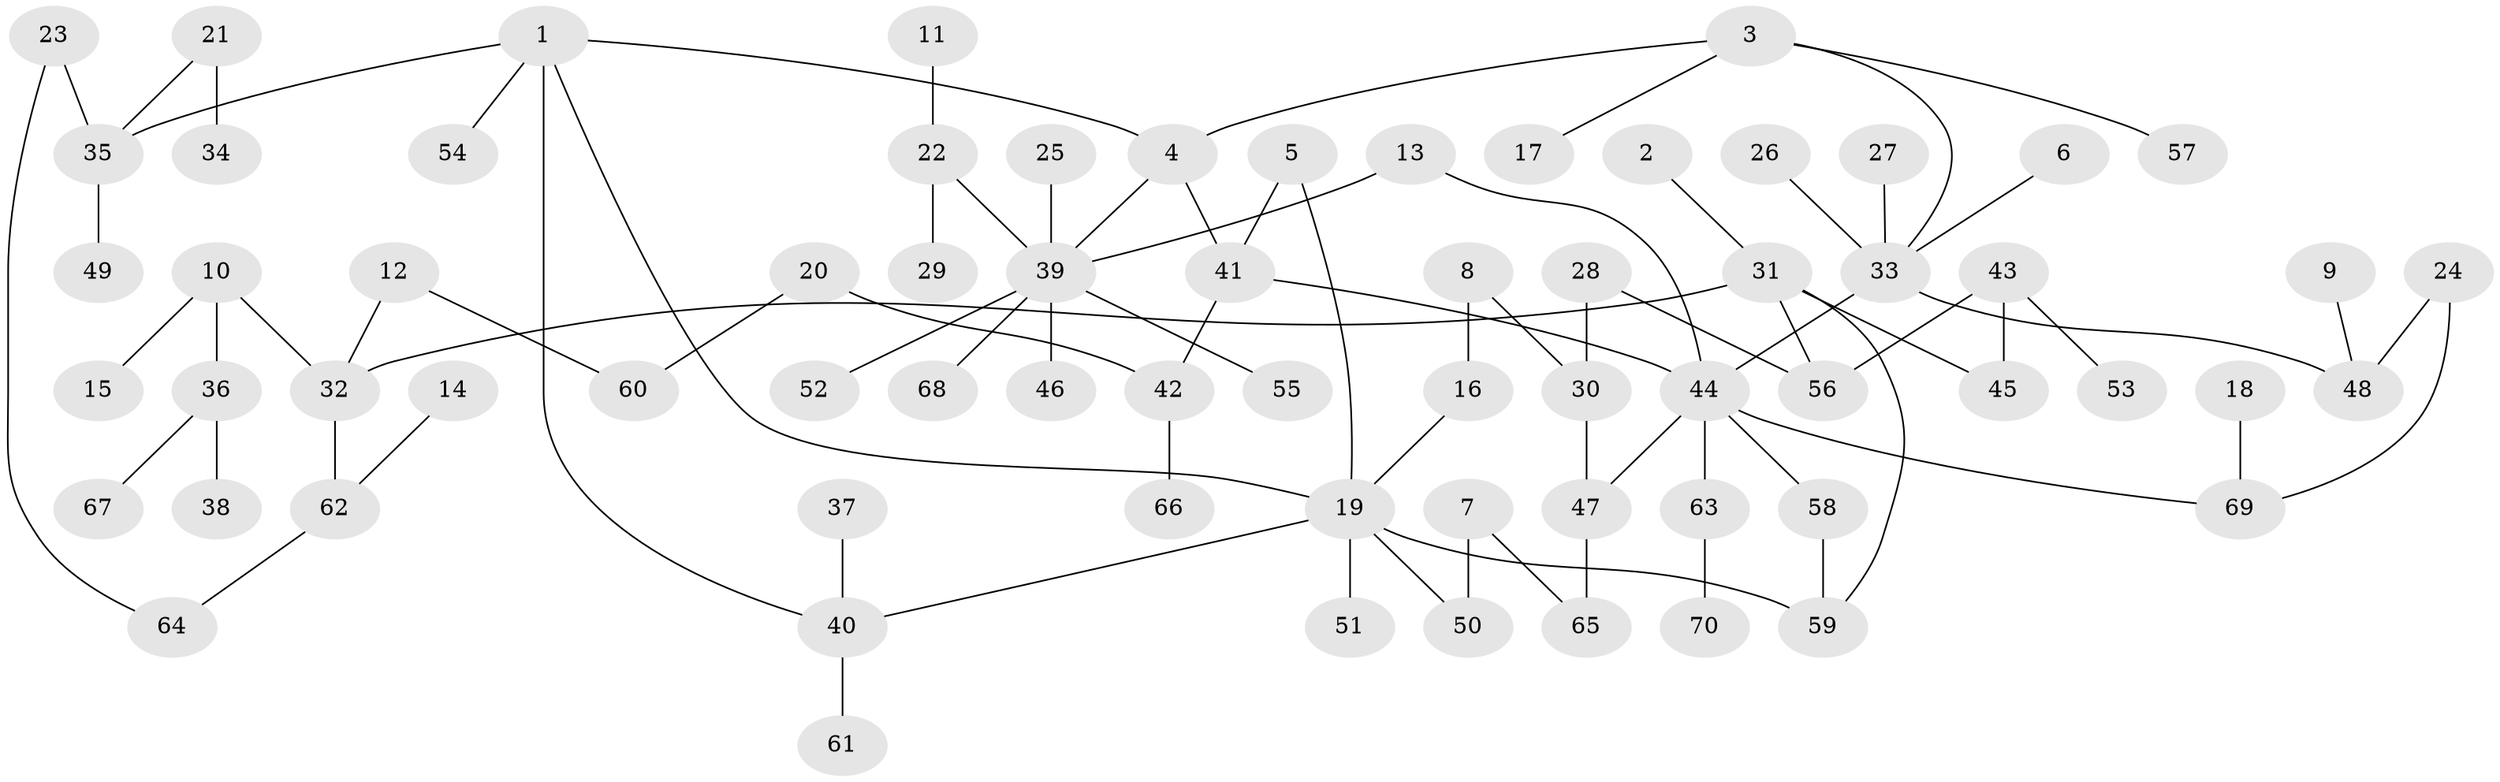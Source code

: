 // original degree distribution, {7: 0.02877697841726619, 5: 0.050359712230215826, 2: 0.33093525179856115, 4: 0.09352517985611511, 1: 0.4028776978417266, 3: 0.09352517985611511}
// Generated by graph-tools (version 1.1) at 2025/49/03/09/25 03:49:17]
// undirected, 70 vertices, 81 edges
graph export_dot {
graph [start="1"]
  node [color=gray90,style=filled];
  1;
  2;
  3;
  4;
  5;
  6;
  7;
  8;
  9;
  10;
  11;
  12;
  13;
  14;
  15;
  16;
  17;
  18;
  19;
  20;
  21;
  22;
  23;
  24;
  25;
  26;
  27;
  28;
  29;
  30;
  31;
  32;
  33;
  34;
  35;
  36;
  37;
  38;
  39;
  40;
  41;
  42;
  43;
  44;
  45;
  46;
  47;
  48;
  49;
  50;
  51;
  52;
  53;
  54;
  55;
  56;
  57;
  58;
  59;
  60;
  61;
  62;
  63;
  64;
  65;
  66;
  67;
  68;
  69;
  70;
  1 -- 4 [weight=1.0];
  1 -- 19 [weight=1.0];
  1 -- 35 [weight=1.0];
  1 -- 40 [weight=1.0];
  1 -- 54 [weight=1.0];
  2 -- 31 [weight=1.0];
  3 -- 4 [weight=1.0];
  3 -- 17 [weight=1.0];
  3 -- 33 [weight=1.0];
  3 -- 57 [weight=1.0];
  4 -- 39 [weight=1.0];
  4 -- 41 [weight=1.0];
  5 -- 19 [weight=1.0];
  5 -- 41 [weight=1.0];
  6 -- 33 [weight=1.0];
  7 -- 50 [weight=1.0];
  7 -- 65 [weight=1.0];
  8 -- 16 [weight=1.0];
  8 -- 30 [weight=1.0];
  9 -- 48 [weight=1.0];
  10 -- 15 [weight=1.0];
  10 -- 32 [weight=1.0];
  10 -- 36 [weight=1.0];
  11 -- 22 [weight=1.0];
  12 -- 32 [weight=1.0];
  12 -- 60 [weight=1.0];
  13 -- 39 [weight=1.0];
  13 -- 44 [weight=1.0];
  14 -- 62 [weight=1.0];
  16 -- 19 [weight=1.0];
  18 -- 69 [weight=1.0];
  19 -- 40 [weight=1.0];
  19 -- 50 [weight=1.0];
  19 -- 51 [weight=1.0];
  19 -- 59 [weight=1.0];
  20 -- 42 [weight=1.0];
  20 -- 60 [weight=1.0];
  21 -- 34 [weight=1.0];
  21 -- 35 [weight=1.0];
  22 -- 29 [weight=1.0];
  22 -- 39 [weight=1.0];
  23 -- 35 [weight=1.0];
  23 -- 64 [weight=1.0];
  24 -- 48 [weight=1.0];
  24 -- 69 [weight=1.0];
  25 -- 39 [weight=1.0];
  26 -- 33 [weight=1.0];
  27 -- 33 [weight=1.0];
  28 -- 30 [weight=1.0];
  28 -- 56 [weight=1.0];
  30 -- 47 [weight=1.0];
  31 -- 32 [weight=1.0];
  31 -- 45 [weight=1.0];
  31 -- 56 [weight=1.0];
  31 -- 59 [weight=1.0];
  32 -- 62 [weight=1.0];
  33 -- 44 [weight=1.0];
  33 -- 48 [weight=1.0];
  35 -- 49 [weight=1.0];
  36 -- 38 [weight=1.0];
  36 -- 67 [weight=1.0];
  37 -- 40 [weight=1.0];
  39 -- 46 [weight=1.0];
  39 -- 52 [weight=1.0];
  39 -- 55 [weight=1.0];
  39 -- 68 [weight=1.0];
  40 -- 61 [weight=1.0];
  41 -- 42 [weight=1.0];
  41 -- 44 [weight=1.0];
  42 -- 66 [weight=1.0];
  43 -- 45 [weight=1.0];
  43 -- 53 [weight=1.0];
  43 -- 56 [weight=2.0];
  44 -- 47 [weight=1.0];
  44 -- 58 [weight=1.0];
  44 -- 63 [weight=1.0];
  44 -- 69 [weight=1.0];
  47 -- 65 [weight=1.0];
  58 -- 59 [weight=1.0];
  62 -- 64 [weight=1.0];
  63 -- 70 [weight=1.0];
}
